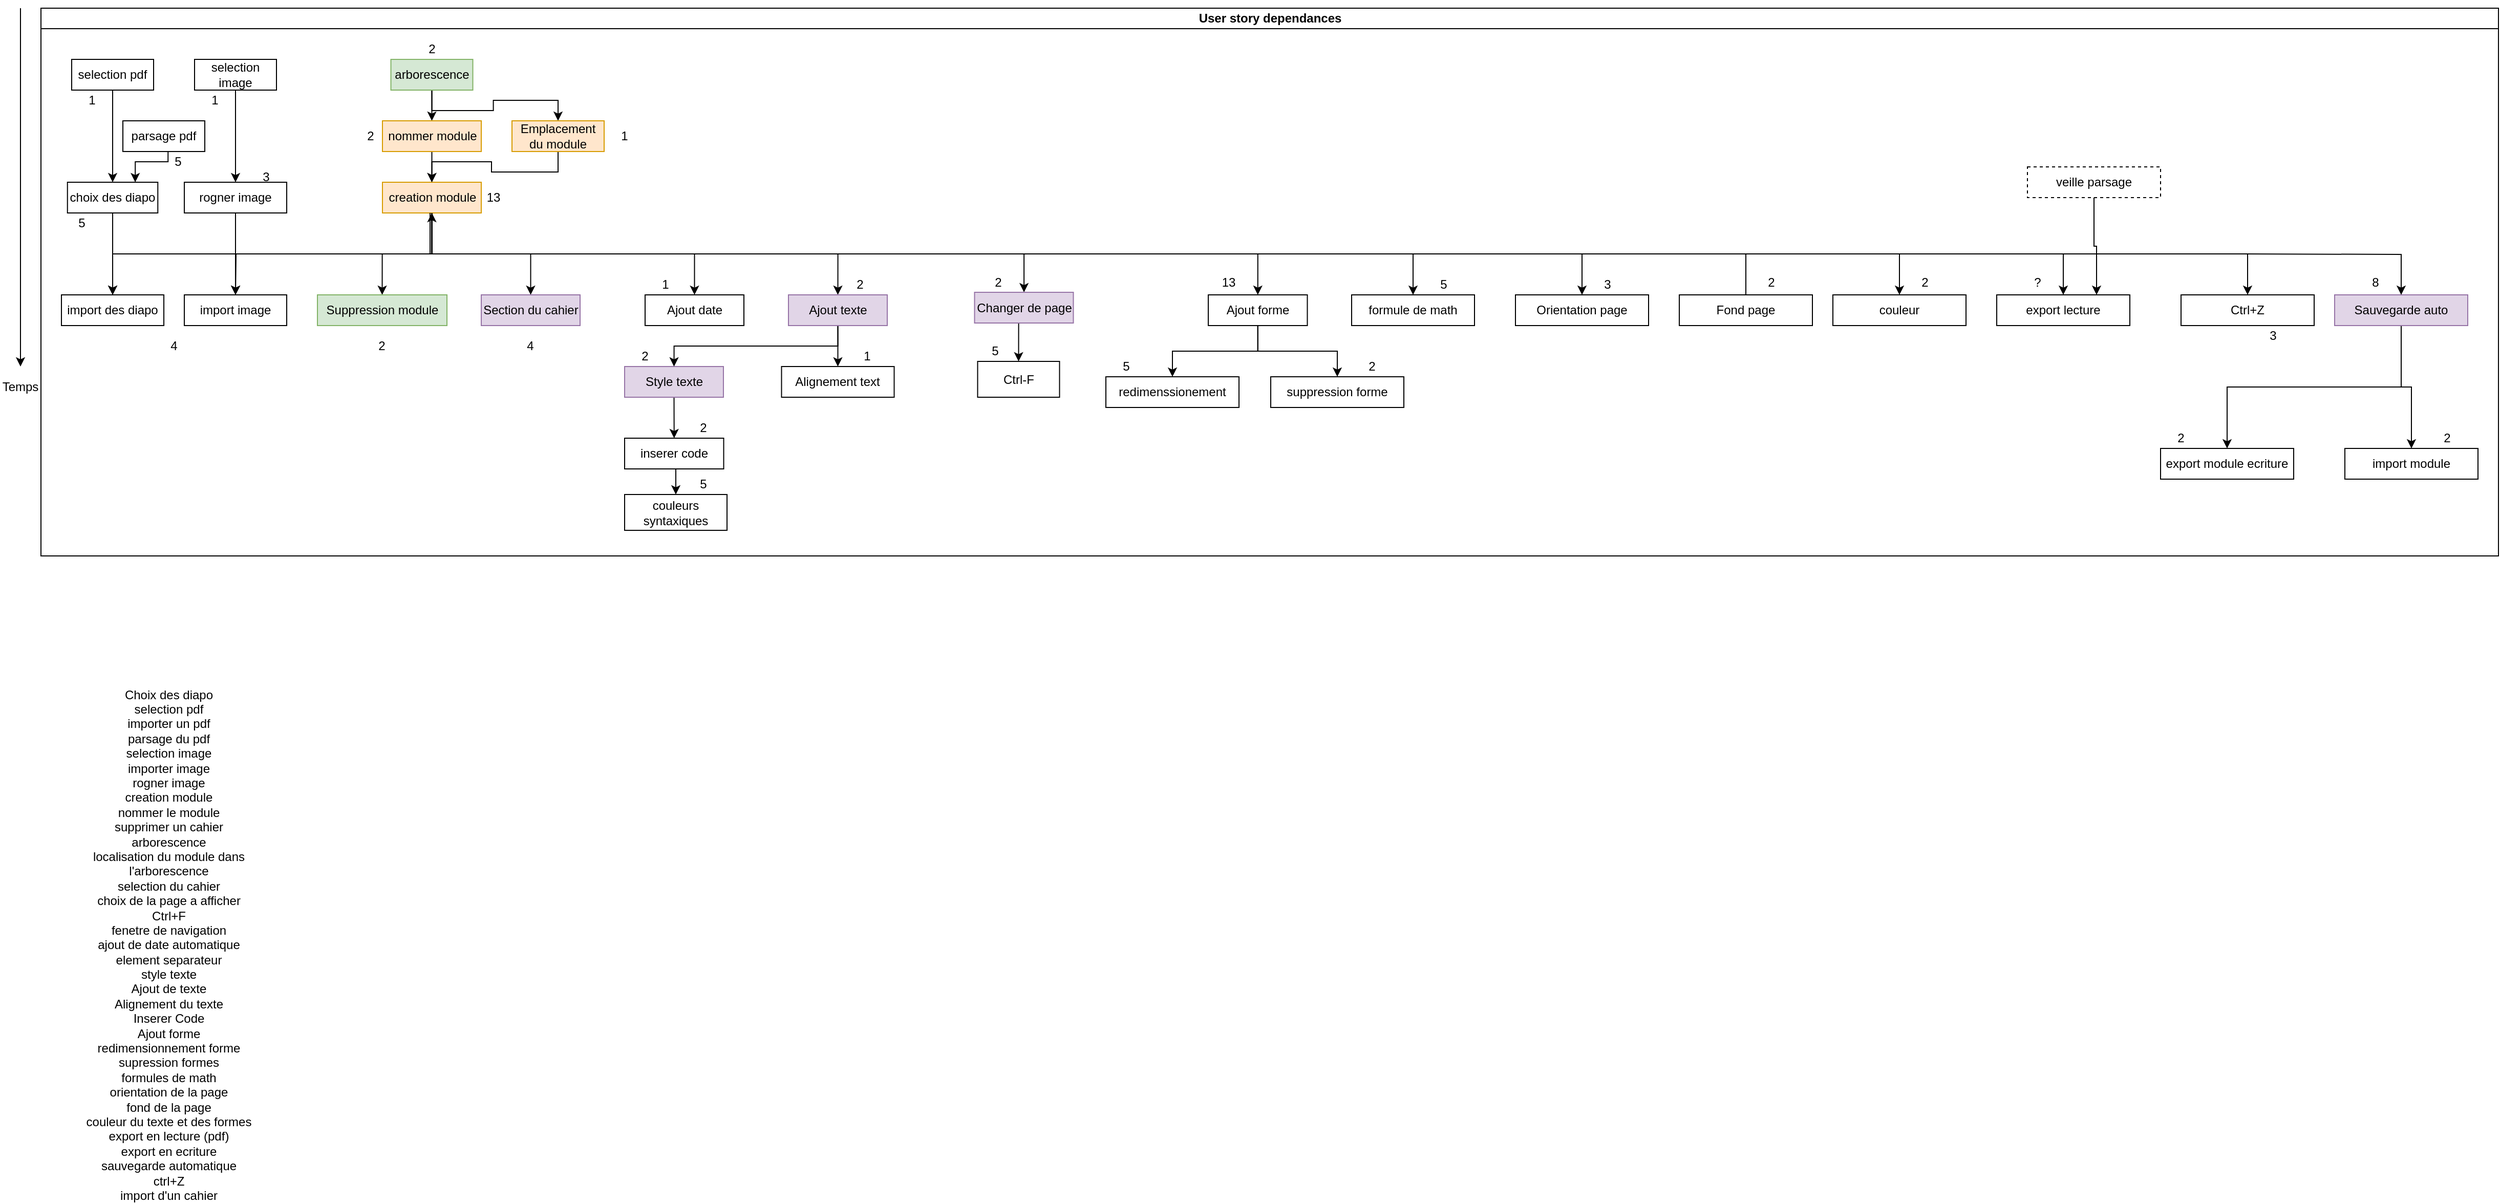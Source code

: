 <mxfile version="14.7.2" type="device"><diagram id="prtHgNgQTEPvFCAcTncT" name="Page-1"><mxGraphModel dx="868" dy="434" grid="1" gridSize="10" guides="1" tooltips="1" connect="1" arrows="1" fold="1" page="1" pageScale="1" pageWidth="827" pageHeight="1169" math="0" shadow="0"><root><mxCell id="0"/><mxCell id="1" parent="0"/><mxCell id="dNxyNK7c78bLwvsdeMH5-11" value="User story dependances" style="swimlane;html=1;startSize=20;horizontal=1;containerType=tree;glass=0;" parent="1" vertex="1"><mxGeometry x="40" y="80" width="2400" height="535" as="geometry"/></mxCell><mxCell id="ShDed_5UVPIOet6PuWnU-18" style="edgeStyle=orthogonalEdgeStyle;rounded=0;orthogonalLoop=1;jettySize=auto;html=1;exitX=0.5;exitY=1;exitDx=0;exitDy=0;entryX=0.5;entryY=0;entryDx=0;entryDy=0;" parent="dNxyNK7c78bLwvsdeMH5-11" source="ShDed_5UVPIOet6PuWnU-6" target="ShDed_5UVPIOet6PuWnU-17" edge="1"><mxGeometry relative="1" as="geometry"/></mxCell><mxCell id="ShDed_5UVPIOet6PuWnU-6" value="selection pdf" style="rounded=0;whiteSpace=wrap;html=1;" parent="dNxyNK7c78bLwvsdeMH5-11" vertex="1"><mxGeometry x="30" y="50" width="80" height="30" as="geometry"/></mxCell><mxCell id="ShDed_5UVPIOet6PuWnU-23" style="edgeStyle=orthogonalEdgeStyle;rounded=0;orthogonalLoop=1;jettySize=auto;html=1;exitX=0.5;exitY=1;exitDx=0;exitDy=0;" parent="dNxyNK7c78bLwvsdeMH5-11" source="ShDed_5UVPIOet6PuWnU-7" target="ShDed_5UVPIOet6PuWnU-22" edge="1"><mxGeometry relative="1" as="geometry"/></mxCell><mxCell id="ShDed_5UVPIOet6PuWnU-7" value="selection image" style="rounded=0;whiteSpace=wrap;html=1;" parent="dNxyNK7c78bLwvsdeMH5-11" vertex="1"><mxGeometry x="150" y="50" width="80" height="30" as="geometry"/></mxCell><mxCell id="ShDed_5UVPIOet6PuWnU-8" value="parsage pdf" style="rounded=0;whiteSpace=wrap;html=1;" parent="dNxyNK7c78bLwvsdeMH5-11" vertex="1"><mxGeometry x="80" y="110" width="80" height="30" as="geometry"/></mxCell><mxCell id="ShDed_5UVPIOet6PuWnU-11" style="edgeStyle=orthogonalEdgeStyle;rounded=0;orthogonalLoop=1;jettySize=auto;html=1;exitX=0.5;exitY=1;exitDx=0;exitDy=0;entryX=0.5;entryY=0;entryDx=0;entryDy=0;" parent="dNxyNK7c78bLwvsdeMH5-11" source="ShDed_5UVPIOet6PuWnU-12" target="ShDed_5UVPIOet6PuWnU-10" edge="1"><mxGeometry relative="1" as="geometry"><mxPoint x="498.25" y="60" as="sourcePoint"/></mxGeometry></mxCell><mxCell id="ShDed_5UVPIOet6PuWnU-21" style="edgeStyle=orthogonalEdgeStyle;rounded=0;orthogonalLoop=1;jettySize=auto;html=1;exitX=0.5;exitY=1;exitDx=0;exitDy=0;entryX=0.5;entryY=0;entryDx=0;entryDy=0;" parent="dNxyNK7c78bLwvsdeMH5-11" source="ShDed_5UVPIOet6PuWnU-9" target="ShDed_5UVPIOet6PuWnU-19" edge="1"><mxGeometry relative="1" as="geometry"/></mxCell><mxCell id="ShDed_5UVPIOet6PuWnU-30" style="edgeStyle=orthogonalEdgeStyle;rounded=0;orthogonalLoop=1;jettySize=auto;html=1;exitX=0.5;exitY=1;exitDx=0;exitDy=0;entryX=0.5;entryY=0;entryDx=0;entryDy=0;" parent="dNxyNK7c78bLwvsdeMH5-11" source="ShDed_5UVPIOet6PuWnU-9" target="ShDed_5UVPIOet6PuWnU-15" edge="1"><mxGeometry relative="1" as="geometry"/></mxCell><mxCell id="ShDed_5UVPIOet6PuWnU-33" style="edgeStyle=orthogonalEdgeStyle;rounded=0;orthogonalLoop=1;jettySize=auto;html=1;exitX=0.5;exitY=1;exitDx=0;exitDy=0;" parent="dNxyNK7c78bLwvsdeMH5-11" source="ShDed_5UVPIOet6PuWnU-9" target="ShDed_5UVPIOet6PuWnU-16" edge="1"><mxGeometry relative="1" as="geometry"/></mxCell><mxCell id="kZCnrTRmiR8spez9Jaza-31" style="edgeStyle=orthogonalEdgeStyle;rounded=0;orthogonalLoop=1;jettySize=auto;html=1;exitX=0.5;exitY=1;exitDx=0;exitDy=0;" parent="dNxyNK7c78bLwvsdeMH5-11" source="ShDed_5UVPIOet6PuWnU-9" target="kZCnrTRmiR8spez9Jaza-30" edge="1"><mxGeometry relative="1" as="geometry"/></mxCell><mxCell id="kZCnrTRmiR8spez9Jaza-66" style="edgeStyle=orthogonalEdgeStyle;rounded=0;orthogonalLoop=1;jettySize=auto;html=1;exitX=0.5;exitY=1;exitDx=0;exitDy=0;entryX=0.5;entryY=0;entryDx=0;entryDy=0;" parent="dNxyNK7c78bLwvsdeMH5-11" source="ShDed_5UVPIOet6PuWnU-9" target="kZCnrTRmiR8spez9Jaza-65" edge="1"><mxGeometry relative="1" as="geometry"/></mxCell><mxCell id="kZCnrTRmiR8spez9Jaza-73" style="edgeStyle=orthogonalEdgeStyle;rounded=0;orthogonalLoop=1;jettySize=auto;html=1;exitX=0.5;exitY=1;exitDx=0;exitDy=0;entryX=0.5;entryY=0;entryDx=0;entryDy=0;" parent="dNxyNK7c78bLwvsdeMH5-11" source="ShDed_5UVPIOet6PuWnU-9" target="kZCnrTRmiR8spez9Jaza-72" edge="1"><mxGeometry relative="1" as="geometry"/></mxCell><mxCell id="kZCnrTRmiR8spez9Jaza-122" style="edgeStyle=orthogonalEdgeStyle;rounded=0;orthogonalLoop=1;jettySize=auto;html=1;exitX=0.5;exitY=1;exitDx=0;exitDy=0;entryX=0.5;entryY=0;entryDx=0;entryDy=0;" parent="dNxyNK7c78bLwvsdeMH5-11" source="ShDed_5UVPIOet6PuWnU-9" target="kZCnrTRmiR8spez9Jaza-120" edge="1"><mxGeometry relative="1" as="geometry"/></mxCell><mxCell id="kZCnrTRmiR8spez9Jaza-124" style="edgeStyle=orthogonalEdgeStyle;rounded=0;orthogonalLoop=1;jettySize=auto;html=1;exitX=0.5;exitY=1;exitDx=0;exitDy=0;entryX=0.5;entryY=0;entryDx=0;entryDy=0;" parent="dNxyNK7c78bLwvsdeMH5-11" source="ShDed_5UVPIOet6PuWnU-9" target="kZCnrTRmiR8spez9Jaza-123" edge="1"><mxGeometry relative="1" as="geometry"/></mxCell><mxCell id="kZCnrTRmiR8spez9Jaza-128" style="edgeStyle=orthogonalEdgeStyle;rounded=0;orthogonalLoop=1;jettySize=auto;html=1;exitX=0.5;exitY=1;exitDx=0;exitDy=0;entryX=0.5;entryY=0;entryDx=0;entryDy=0;" parent="dNxyNK7c78bLwvsdeMH5-11" source="ShDed_5UVPIOet6PuWnU-9" target="kZCnrTRmiR8spez9Jaza-127" edge="1"><mxGeometry relative="1" as="geometry"/></mxCell><mxCell id="kZCnrTRmiR8spez9Jaza-132" style="edgeStyle=orthogonalEdgeStyle;rounded=0;orthogonalLoop=1;jettySize=auto;html=1;exitX=0.5;exitY=1;exitDx=0;exitDy=0;entryX=0.5;entryY=0;entryDx=0;entryDy=0;" parent="dNxyNK7c78bLwvsdeMH5-11" source="ShDed_5UVPIOet6PuWnU-9" target="kZCnrTRmiR8spez9Jaza-129" edge="1"><mxGeometry relative="1" as="geometry"/></mxCell><mxCell id="kZCnrTRmiR8spez9Jaza-133" style="edgeStyle=orthogonalEdgeStyle;rounded=0;orthogonalLoop=1;jettySize=auto;html=1;exitX=0.5;exitY=1;exitDx=0;exitDy=0;entryX=0.5;entryY=0;entryDx=0;entryDy=0;" parent="dNxyNK7c78bLwvsdeMH5-11" source="ShDed_5UVPIOet6PuWnU-9" target="kZCnrTRmiR8spez9Jaza-131" edge="1"><mxGeometry relative="1" as="geometry"/></mxCell><mxCell id="ShDed_5UVPIOet6PuWnU-9" value="creation module" style="rounded=0;whiteSpace=wrap;html=1;fillColor=#ffe6cc;strokeColor=#d79b00;" parent="dNxyNK7c78bLwvsdeMH5-11" vertex="1"><mxGeometry x="333.5" y="170" width="96.5" height="30" as="geometry"/></mxCell><mxCell id="ShDed_5UVPIOet6PuWnU-13" style="edgeStyle=orthogonalEdgeStyle;rounded=0;orthogonalLoop=1;jettySize=auto;html=1;exitX=0.5;exitY=1;exitDx=0;exitDy=0;entryX=0.5;entryY=0;entryDx=0;entryDy=0;" parent="dNxyNK7c78bLwvsdeMH5-11" source="ShDed_5UVPIOet6PuWnU-10" target="ShDed_5UVPIOet6PuWnU-9" edge="1"><mxGeometry relative="1" as="geometry"/></mxCell><mxCell id="ShDed_5UVPIOet6PuWnU-10" value="nommer module" style="rounded=0;whiteSpace=wrap;html=1;fillColor=#ffe6cc;strokeColor=#d79b00;" parent="dNxyNK7c78bLwvsdeMH5-11" vertex="1"><mxGeometry x="333.5" y="110" width="96.5" height="30" as="geometry"/></mxCell><mxCell id="ShDed_5UVPIOet6PuWnU-32" style="edgeStyle=orthogonalEdgeStyle;rounded=0;orthogonalLoop=1;jettySize=auto;html=1;exitX=0.5;exitY=1;exitDx=0;exitDy=0;" parent="dNxyNK7c78bLwvsdeMH5-11" source="ShDed_5UVPIOet6PuWnU-12" target="ShDed_5UVPIOet6PuWnU-14" edge="1"><mxGeometry relative="1" as="geometry"/></mxCell><mxCell id="ShDed_5UVPIOet6PuWnU-12" value="arborescence" style="rounded=0;whiteSpace=wrap;html=1;fillColor=#d5e8d4;strokeColor=#82b366;" parent="dNxyNK7c78bLwvsdeMH5-11" vertex="1"><mxGeometry x="341.75" y="50" width="80" height="30" as="geometry"/></mxCell><mxCell id="ShDed_5UVPIOet6PuWnU-31" style="edgeStyle=orthogonalEdgeStyle;rounded=0;orthogonalLoop=1;jettySize=auto;html=1;exitX=0.5;exitY=1;exitDx=0;exitDy=0;entryX=0.5;entryY=0;entryDx=0;entryDy=0;" parent="dNxyNK7c78bLwvsdeMH5-11" source="ShDed_5UVPIOet6PuWnU-14" target="ShDed_5UVPIOet6PuWnU-9" edge="1"><mxGeometry relative="1" as="geometry"/></mxCell><mxCell id="ShDed_5UVPIOet6PuWnU-14" value="Emplacement du module" style="rounded=0;whiteSpace=wrap;html=1;fillColor=#ffe6cc;strokeColor=#d79b00;" parent="dNxyNK7c78bLwvsdeMH5-11" vertex="1"><mxGeometry x="460" y="110" width="90" height="30" as="geometry"/></mxCell><mxCell id="ShDed_5UVPIOet6PuWnU-15" value="Suppression module" style="rounded=0;whiteSpace=wrap;html=1;fillColor=#d5e8d4;strokeColor=#82b366;" parent="dNxyNK7c78bLwvsdeMH5-11" vertex="1"><mxGeometry x="270" y="280" width="126.5" height="30" as="geometry"/></mxCell><mxCell id="ShDed_5UVPIOet6PuWnU-60" style="edgeStyle=orthogonalEdgeStyle;rounded=0;orthogonalLoop=1;jettySize=auto;html=1;" parent="dNxyNK7c78bLwvsdeMH5-11" target="ShDed_5UVPIOet6PuWnU-59" edge="1"><mxGeometry relative="1" as="geometry"><mxPoint x="380" y="200" as="sourcePoint"/><Array as="points"><mxPoint x="380" y="240"/></Array></mxGeometry></mxCell><mxCell id="ShDed_5UVPIOet6PuWnU-16" value="Section du cahier" style="rounded=0;whiteSpace=wrap;html=1;fillColor=#e1d5e7;strokeColor=#9673a6;" parent="dNxyNK7c78bLwvsdeMH5-11" vertex="1"><mxGeometry x="430" y="280" width="96.5" height="30" as="geometry"/></mxCell><mxCell id="ShDed_5UVPIOet6PuWnU-20" style="edgeStyle=orthogonalEdgeStyle;rounded=0;orthogonalLoop=1;jettySize=auto;html=1;exitX=0.5;exitY=1;exitDx=0;exitDy=0;entryX=0.5;entryY=0;entryDx=0;entryDy=0;" parent="dNxyNK7c78bLwvsdeMH5-11" source="ShDed_5UVPIOet6PuWnU-17" target="ShDed_5UVPIOet6PuWnU-19" edge="1"><mxGeometry relative="1" as="geometry"/></mxCell><mxCell id="ShDed_5UVPIOet6PuWnU-17" value="choix des diapo" style="rounded=0;whiteSpace=wrap;html=1;" parent="dNxyNK7c78bLwvsdeMH5-11" vertex="1"><mxGeometry x="25.88" y="170" width="88.25" height="30" as="geometry"/></mxCell><mxCell id="ShDed_5UVPIOet6PuWnU-19" value="import des diapo" style="rounded=0;whiteSpace=wrap;html=1;" parent="dNxyNK7c78bLwvsdeMH5-11" vertex="1"><mxGeometry x="20.01" y="280" width="100" height="30" as="geometry"/></mxCell><mxCell id="ShDed_5UVPIOet6PuWnU-28" style="edgeStyle=orthogonalEdgeStyle;rounded=0;orthogonalLoop=1;jettySize=auto;html=1;exitX=0.5;exitY=1;exitDx=0;exitDy=0;entryX=0.5;entryY=0;entryDx=0;entryDy=0;" parent="dNxyNK7c78bLwvsdeMH5-11" source="ShDed_5UVPIOet6PuWnU-22" target="ShDed_5UVPIOet6PuWnU-27" edge="1"><mxGeometry relative="1" as="geometry"/></mxCell><mxCell id="ShDed_5UVPIOet6PuWnU-22" value="rogner image" style="rounded=0;whiteSpace=wrap;html=1;" parent="dNxyNK7c78bLwvsdeMH5-11" vertex="1"><mxGeometry x="140" y="170" width="100" height="30" as="geometry"/></mxCell><mxCell id="ShDed_5UVPIOet6PuWnU-27" value="import image" style="rounded=0;whiteSpace=wrap;html=1;" parent="dNxyNK7c78bLwvsdeMH5-11" vertex="1"><mxGeometry x="140" y="280" width="100" height="30" as="geometry"/></mxCell><mxCell id="n4QVFUUWnPMenB9ojXWF-25" style="edgeStyle=orthogonalEdgeStyle;rounded=0;orthogonalLoop=1;jettySize=auto;html=1;exitX=0.5;exitY=1;exitDx=0;exitDy=0;entryX=0.5;entryY=0;entryDx=0;entryDy=0;" parent="dNxyNK7c78bLwvsdeMH5-11" source="ShDed_5UVPIOet6PuWnU-59" target="n4QVFUUWnPMenB9ojXWF-24" edge="1"><mxGeometry relative="1" as="geometry"/></mxCell><mxCell id="ShDed_5UVPIOet6PuWnU-59" value="Changer de page" style="rounded=0;whiteSpace=wrap;html=1;fillColor=#e1d5e7;strokeColor=#9673a6;" parent="dNxyNK7c78bLwvsdeMH5-11" vertex="1"><mxGeometry x="911.75" y="277.5" width="96.5" height="30" as="geometry"/></mxCell><mxCell id="kZCnrTRmiR8spez9Jaza-30" value="Ajout date" style="rounded=0;whiteSpace=wrap;html=1;" parent="dNxyNK7c78bLwvsdeMH5-11" vertex="1"><mxGeometry x="590" y="280" width="96.5" height="30" as="geometry"/></mxCell><mxCell id="kZCnrTRmiR8spez9Jaza-71" style="edgeStyle=orthogonalEdgeStyle;rounded=0;orthogonalLoop=1;jettySize=auto;html=1;exitX=0.5;exitY=1;exitDx=0;exitDy=0;entryX=0.5;entryY=0;entryDx=0;entryDy=0;" parent="dNxyNK7c78bLwvsdeMH5-11" source="kZCnrTRmiR8spez9Jaza-32" target="kZCnrTRmiR8spez9Jaza-70" edge="1"><mxGeometry relative="1" as="geometry"/></mxCell><mxCell id="kZCnrTRmiR8spez9Jaza-32" value="Style texte" style="rounded=0;whiteSpace=wrap;html=1;fillColor=#e1d5e7;strokeColor=#9673a6;" parent="dNxyNK7c78bLwvsdeMH5-11" vertex="1"><mxGeometry x="570" y="350" width="96.5" height="30" as="geometry"/></mxCell><mxCell id="kZCnrTRmiR8spez9Jaza-67" style="edgeStyle=orthogonalEdgeStyle;rounded=0;orthogonalLoop=1;jettySize=auto;html=1;exitX=0.5;exitY=1;exitDx=0;exitDy=0;entryX=0.5;entryY=0;entryDx=0;entryDy=0;" parent="dNxyNK7c78bLwvsdeMH5-11" source="kZCnrTRmiR8spez9Jaza-65" target="kZCnrTRmiR8spez9Jaza-32" edge="1"><mxGeometry relative="1" as="geometry"/></mxCell><mxCell id="kZCnrTRmiR8spez9Jaza-69" style="edgeStyle=orthogonalEdgeStyle;rounded=0;orthogonalLoop=1;jettySize=auto;html=1;exitX=0.5;exitY=1;exitDx=0;exitDy=0;" parent="dNxyNK7c78bLwvsdeMH5-11" source="kZCnrTRmiR8spez9Jaza-65" target="kZCnrTRmiR8spez9Jaza-68" edge="1"><mxGeometry relative="1" as="geometry"/></mxCell><mxCell id="kZCnrTRmiR8spez9Jaza-65" value="Ajout texte" style="rounded=0;whiteSpace=wrap;html=1;fillColor=#e1d5e7;strokeColor=#9673a6;" parent="dNxyNK7c78bLwvsdeMH5-11" vertex="1"><mxGeometry x="730" y="280" width="96.5" height="30" as="geometry"/></mxCell><mxCell id="kZCnrTRmiR8spez9Jaza-68" value="Alignement text" style="rounded=0;whiteSpace=wrap;html=1;" parent="dNxyNK7c78bLwvsdeMH5-11" vertex="1"><mxGeometry x="723.25" y="350" width="110" height="30" as="geometry"/></mxCell><mxCell id="n4QVFUUWnPMenB9ojXWF-21" style="edgeStyle=orthogonalEdgeStyle;rounded=0;orthogonalLoop=1;jettySize=auto;html=1;exitX=0.5;exitY=1;exitDx=0;exitDy=0;entryX=0.5;entryY=0;entryDx=0;entryDy=0;" parent="dNxyNK7c78bLwvsdeMH5-11" source="kZCnrTRmiR8spez9Jaza-70" target="n4QVFUUWnPMenB9ojXWF-20" edge="1"><mxGeometry relative="1" as="geometry"/></mxCell><mxCell id="kZCnrTRmiR8spez9Jaza-70" value="inserer code" style="rounded=0;whiteSpace=wrap;html=1;" parent="dNxyNK7c78bLwvsdeMH5-11" vertex="1"><mxGeometry x="570" y="420" width="96.75" height="30" as="geometry"/></mxCell><mxCell id="kZCnrTRmiR8spez9Jaza-118" style="edgeStyle=orthogonalEdgeStyle;rounded=0;orthogonalLoop=1;jettySize=auto;html=1;exitX=0.5;exitY=1;exitDx=0;exitDy=0;entryX=0.5;entryY=0;entryDx=0;entryDy=0;" parent="dNxyNK7c78bLwvsdeMH5-11" source="kZCnrTRmiR8spez9Jaza-72" target="kZCnrTRmiR8spez9Jaza-74" edge="1"><mxGeometry relative="1" as="geometry"/></mxCell><mxCell id="kZCnrTRmiR8spez9Jaza-119" style="edgeStyle=orthogonalEdgeStyle;rounded=0;orthogonalLoop=1;jettySize=auto;html=1;exitX=0.5;exitY=1;exitDx=0;exitDy=0;" parent="dNxyNK7c78bLwvsdeMH5-11" source="kZCnrTRmiR8spez9Jaza-72" target="kZCnrTRmiR8spez9Jaza-117" edge="1"><mxGeometry relative="1" as="geometry"/></mxCell><mxCell id="kZCnrTRmiR8spez9Jaza-72" value="Ajout forme" style="rounded=0;whiteSpace=wrap;html=1;" parent="dNxyNK7c78bLwvsdeMH5-11" vertex="1"><mxGeometry x="1140" y="280" width="96.75" height="30" as="geometry"/></mxCell><mxCell id="kZCnrTRmiR8spez9Jaza-74" value="redimenssionement" style="rounded=0;whiteSpace=wrap;html=1;" parent="dNxyNK7c78bLwvsdeMH5-11" vertex="1"><mxGeometry x="1040" y="360" width="130" height="30" as="geometry"/></mxCell><mxCell id="kZCnrTRmiR8spez9Jaza-117" value="suppression forme" style="rounded=0;whiteSpace=wrap;html=1;" parent="dNxyNK7c78bLwvsdeMH5-11" vertex="1"><mxGeometry x="1201" y="360" width="130" height="30" as="geometry"/></mxCell><mxCell id="kZCnrTRmiR8spez9Jaza-120" value="formule de math" style="rounded=0;whiteSpace=wrap;html=1;" parent="dNxyNK7c78bLwvsdeMH5-11" vertex="1"><mxGeometry x="1280" y="280" width="120" height="30" as="geometry"/></mxCell><mxCell id="kZCnrTRmiR8spez9Jaza-123" value="Orientation page" style="rounded=0;whiteSpace=wrap;html=1;" parent="dNxyNK7c78bLwvsdeMH5-11" vertex="1"><mxGeometry x="1440" y="280" width="130" height="30" as="geometry"/></mxCell><mxCell id="kZCnrTRmiR8spez9Jaza-126" style="edgeStyle=orthogonalEdgeStyle;rounded=0;orthogonalLoop=1;jettySize=auto;html=1;exitX=0.5;exitY=0;exitDx=0;exitDy=0;entryX=0.5;entryY=1;entryDx=0;entryDy=0;" parent="dNxyNK7c78bLwvsdeMH5-11" source="kZCnrTRmiR8spez9Jaza-125" target="ShDed_5UVPIOet6PuWnU-9" edge="1"><mxGeometry relative="1" as="geometry"/></mxCell><mxCell id="kZCnrTRmiR8spez9Jaza-125" value="Fond page" style="rounded=0;whiteSpace=wrap;html=1;" parent="dNxyNK7c78bLwvsdeMH5-11" vertex="1"><mxGeometry x="1600" y="280" width="130" height="30" as="geometry"/></mxCell><mxCell id="kZCnrTRmiR8spez9Jaza-127" value="couleur" style="rounded=0;whiteSpace=wrap;html=1;" parent="dNxyNK7c78bLwvsdeMH5-11" vertex="1"><mxGeometry x="1750" y="280" width="130" height="30" as="geometry"/></mxCell><mxCell id="kZCnrTRmiR8spez9Jaza-129" value="export lecture" style="rounded=0;whiteSpace=wrap;html=1;" parent="dNxyNK7c78bLwvsdeMH5-11" vertex="1"><mxGeometry x="1910" y="280" width="130" height="30" as="geometry"/></mxCell><mxCell id="kZCnrTRmiR8spez9Jaza-140" style="edgeStyle=orthogonalEdgeStyle;rounded=0;orthogonalLoop=1;jettySize=auto;html=1;exitX=0.5;exitY=1;exitDx=0;exitDy=0;" parent="dNxyNK7c78bLwvsdeMH5-11" source="kZCnrTRmiR8spez9Jaza-130" target="kZCnrTRmiR8spez9Jaza-138" edge="1"><mxGeometry relative="1" as="geometry"/></mxCell><mxCell id="kZCnrTRmiR8spez9Jaza-141" style="edgeStyle=orthogonalEdgeStyle;rounded=0;orthogonalLoop=1;jettySize=auto;html=1;exitX=0.5;exitY=1;exitDx=0;exitDy=0;entryX=0.5;entryY=0;entryDx=0;entryDy=0;" parent="dNxyNK7c78bLwvsdeMH5-11" source="kZCnrTRmiR8spez9Jaza-130" target="kZCnrTRmiR8spez9Jaza-139" edge="1"><mxGeometry relative="1" as="geometry"/></mxCell><mxCell id="kZCnrTRmiR8spez9Jaza-130" value="Sauvegarde auto" style="rounded=0;whiteSpace=wrap;html=1;fillColor=#e1d5e7;strokeColor=#9673a6;" parent="dNxyNK7c78bLwvsdeMH5-11" vertex="1"><mxGeometry x="2240" y="280" width="130" height="30" as="geometry"/></mxCell><mxCell id="kZCnrTRmiR8spez9Jaza-134" style="edgeStyle=orthogonalEdgeStyle;rounded=0;orthogonalLoop=1;jettySize=auto;html=1;entryX=0.5;entryY=0;entryDx=0;entryDy=0;" parent="dNxyNK7c78bLwvsdeMH5-11" target="kZCnrTRmiR8spez9Jaza-130" edge="1"><mxGeometry relative="1" as="geometry"><mxPoint x="2149.006" y="240" as="sourcePoint"/></mxGeometry></mxCell><mxCell id="kZCnrTRmiR8spez9Jaza-131" value="Ctrl+Z" style="rounded=0;whiteSpace=wrap;html=1;" parent="dNxyNK7c78bLwvsdeMH5-11" vertex="1"><mxGeometry x="2090" y="280" width="130" height="30" as="geometry"/></mxCell><mxCell id="kZCnrTRmiR8spez9Jaza-138" value="export module ecriture" style="rounded=0;whiteSpace=wrap;html=1;" parent="dNxyNK7c78bLwvsdeMH5-11" vertex="1"><mxGeometry x="2070" y="430" width="130" height="30" as="geometry"/></mxCell><mxCell id="kZCnrTRmiR8spez9Jaza-139" value="import module" style="rounded=0;whiteSpace=wrap;html=1;" parent="dNxyNK7c78bLwvsdeMH5-11" vertex="1"><mxGeometry x="2250" y="430" width="130" height="30" as="geometry"/></mxCell><mxCell id="n4QVFUUWnPMenB9ojXWF-1" value="1" style="text;html=1;strokeColor=none;fillColor=none;align=center;verticalAlign=middle;whiteSpace=wrap;rounded=0;" parent="dNxyNK7c78bLwvsdeMH5-11" vertex="1"><mxGeometry x="30" y="80" width="40" height="20" as="geometry"/></mxCell><mxCell id="n4QVFUUWnPMenB9ojXWF-2" value="1" style="text;html=1;strokeColor=none;fillColor=none;align=center;verticalAlign=middle;whiteSpace=wrap;rounded=0;" parent="dNxyNK7c78bLwvsdeMH5-11" vertex="1"><mxGeometry x="150" y="80" width="40" height="20" as="geometry"/></mxCell><mxCell id="n4QVFUUWnPMenB9ojXWF-8" style="edgeStyle=orthogonalEdgeStyle;rounded=0;orthogonalLoop=1;jettySize=auto;html=1;exitX=0.25;exitY=0;exitDx=0;exitDy=0;entryX=0.75;entryY=0;entryDx=0;entryDy=0;" parent="dNxyNK7c78bLwvsdeMH5-11" source="n4QVFUUWnPMenB9ojXWF-3" target="ShDed_5UVPIOet6PuWnU-17" edge="1"><mxGeometry relative="1" as="geometry"><Array as="points"><mxPoint x="124" y="150"/><mxPoint x="92" y="150"/></Array></mxGeometry></mxCell><mxCell id="n4QVFUUWnPMenB9ojXWF-3" value="5" style="text;html=1;strokeColor=none;fillColor=none;align=center;verticalAlign=middle;whiteSpace=wrap;rounded=0;" parent="dNxyNK7c78bLwvsdeMH5-11" vertex="1"><mxGeometry x="114.13" y="140" width="40" height="20" as="geometry"/></mxCell><mxCell id="n4QVFUUWnPMenB9ojXWF-4" value="2" style="text;html=1;strokeColor=none;fillColor=none;align=center;verticalAlign=middle;whiteSpace=wrap;rounded=0;" parent="dNxyNK7c78bLwvsdeMH5-11" vertex="1"><mxGeometry x="361.75" y="30" width="40" height="20" as="geometry"/></mxCell><mxCell id="n4QVFUUWnPMenB9ojXWF-5" value="2" style="text;html=1;strokeColor=none;fillColor=none;align=center;verticalAlign=middle;whiteSpace=wrap;rounded=0;" parent="dNxyNK7c78bLwvsdeMH5-11" vertex="1"><mxGeometry x="301.75" y="115" width="40" height="20" as="geometry"/></mxCell><mxCell id="n4QVFUUWnPMenB9ojXWF-6" value="1" style="text;html=1;strokeColor=none;fillColor=none;align=center;verticalAlign=middle;whiteSpace=wrap;rounded=0;" parent="dNxyNK7c78bLwvsdeMH5-11" vertex="1"><mxGeometry x="550" y="115" width="40" height="20" as="geometry"/></mxCell><mxCell id="n4QVFUUWnPMenB9ojXWF-7" value="13" style="text;html=1;strokeColor=none;fillColor=none;align=center;verticalAlign=middle;whiteSpace=wrap;rounded=0;" parent="dNxyNK7c78bLwvsdeMH5-11" vertex="1"><mxGeometry x="421.75" y="175" width="40" height="20" as="geometry"/></mxCell><mxCell id="n4QVFUUWnPMenB9ojXWF-9" value="5" style="text;html=1;strokeColor=none;fillColor=none;align=center;verticalAlign=middle;whiteSpace=wrap;rounded=0;" parent="dNxyNK7c78bLwvsdeMH5-11" vertex="1"><mxGeometry x="20.01" y="200" width="40" height="20" as="geometry"/></mxCell><mxCell id="n4QVFUUWnPMenB9ojXWF-10" value="4" style="text;html=1;strokeColor=none;fillColor=none;align=center;verticalAlign=middle;whiteSpace=wrap;rounded=0;" parent="dNxyNK7c78bLwvsdeMH5-11" vertex="1"><mxGeometry x="110" y="320" width="40" height="20" as="geometry"/></mxCell><mxCell id="n4QVFUUWnPMenB9ojXWF-11" value="3" style="text;html=1;strokeColor=none;fillColor=none;align=center;verticalAlign=middle;whiteSpace=wrap;rounded=0;" parent="dNxyNK7c78bLwvsdeMH5-11" vertex="1"><mxGeometry x="200" y="155" width="40" height="20" as="geometry"/></mxCell><mxCell id="n4QVFUUWnPMenB9ojXWF-13" value="2" style="text;html=1;strokeColor=none;fillColor=none;align=center;verticalAlign=middle;whiteSpace=wrap;rounded=0;" parent="dNxyNK7c78bLwvsdeMH5-11" vertex="1"><mxGeometry x="313.25" y="320" width="40" height="20" as="geometry"/></mxCell><mxCell id="n4QVFUUWnPMenB9ojXWF-14" value="4" style="text;html=1;strokeColor=none;fillColor=none;align=center;verticalAlign=middle;whiteSpace=wrap;rounded=0;" parent="dNxyNK7c78bLwvsdeMH5-11" vertex="1"><mxGeometry x="458.25" y="320" width="40" height="20" as="geometry"/></mxCell><mxCell id="n4QVFUUWnPMenB9ojXWF-15" value="1" style="text;html=1;strokeColor=none;fillColor=none;align=center;verticalAlign=middle;whiteSpace=wrap;rounded=0;" parent="dNxyNK7c78bLwvsdeMH5-11" vertex="1"><mxGeometry x="590" y="260" width="40" height="20" as="geometry"/></mxCell><mxCell id="n4QVFUUWnPMenB9ojXWF-16" value="2" style="text;html=1;strokeColor=none;fillColor=none;align=center;verticalAlign=middle;whiteSpace=wrap;rounded=0;" parent="dNxyNK7c78bLwvsdeMH5-11" vertex="1"><mxGeometry x="780" y="260" width="40" height="20" as="geometry"/></mxCell><mxCell id="n4QVFUUWnPMenB9ojXWF-17" value="2" style="text;html=1;strokeColor=none;fillColor=none;align=center;verticalAlign=middle;whiteSpace=wrap;rounded=0;" parent="dNxyNK7c78bLwvsdeMH5-11" vertex="1"><mxGeometry x="570" y="330" width="40" height="20" as="geometry"/></mxCell><mxCell id="n4QVFUUWnPMenB9ojXWF-18" value="1" style="text;html=1;strokeColor=none;fillColor=none;align=center;verticalAlign=middle;whiteSpace=wrap;rounded=0;" parent="dNxyNK7c78bLwvsdeMH5-11" vertex="1"><mxGeometry x="786.5" y="330" width="40" height="20" as="geometry"/></mxCell><mxCell id="n4QVFUUWnPMenB9ojXWF-19" value="2" style="text;html=1;strokeColor=none;fillColor=none;align=center;verticalAlign=middle;whiteSpace=wrap;rounded=0;" parent="dNxyNK7c78bLwvsdeMH5-11" vertex="1"><mxGeometry x="626.5" y="400" width="40" height="20" as="geometry"/></mxCell><mxCell id="n4QVFUUWnPMenB9ojXWF-20" value="couleurs syntaxiques" style="rounded=0;whiteSpace=wrap;html=1;" parent="dNxyNK7c78bLwvsdeMH5-11" vertex="1"><mxGeometry x="570" y="475" width="100" height="35" as="geometry"/></mxCell><mxCell id="n4QVFUUWnPMenB9ojXWF-22" value="5" style="text;html=1;strokeColor=none;fillColor=none;align=center;verticalAlign=middle;whiteSpace=wrap;rounded=0;" parent="dNxyNK7c78bLwvsdeMH5-11" vertex="1"><mxGeometry x="626.75" y="455" width="40" height="20" as="geometry"/></mxCell><mxCell id="n4QVFUUWnPMenB9ojXWF-23" value="2" style="text;html=1;strokeColor=none;fillColor=none;align=center;verticalAlign=middle;whiteSpace=wrap;rounded=0;" parent="dNxyNK7c78bLwvsdeMH5-11" vertex="1"><mxGeometry x="914.75" y="257.5" width="40" height="20" as="geometry"/></mxCell><mxCell id="n4QVFUUWnPMenB9ojXWF-24" value="Ctrl-F" style="rounded=0;whiteSpace=wrap;html=1;" parent="dNxyNK7c78bLwvsdeMH5-11" vertex="1"><mxGeometry x="914.75" y="345" width="80" height="35" as="geometry"/></mxCell><mxCell id="n4QVFUUWnPMenB9ojXWF-26" value="5" style="text;html=1;strokeColor=none;fillColor=none;align=center;verticalAlign=middle;whiteSpace=wrap;rounded=0;" parent="dNxyNK7c78bLwvsdeMH5-11" vertex="1"><mxGeometry x="911.75" y="325" width="40" height="20" as="geometry"/></mxCell><mxCell id="n4QVFUUWnPMenB9ojXWF-27" value="13" style="text;html=1;strokeColor=none;fillColor=none;align=center;verticalAlign=middle;whiteSpace=wrap;rounded=0;" parent="dNxyNK7c78bLwvsdeMH5-11" vertex="1"><mxGeometry x="1140" y="257.5" width="40" height="20" as="geometry"/></mxCell><mxCell id="n4QVFUUWnPMenB9ojXWF-28" value="5" style="text;html=1;strokeColor=none;fillColor=none;align=center;verticalAlign=middle;whiteSpace=wrap;rounded=0;" parent="dNxyNK7c78bLwvsdeMH5-11" vertex="1"><mxGeometry x="1040" y="340" width="40" height="20" as="geometry"/></mxCell><mxCell id="n4QVFUUWnPMenB9ojXWF-29" value="2" style="text;html=1;strokeColor=none;fillColor=none;align=center;verticalAlign=middle;whiteSpace=wrap;rounded=0;" parent="dNxyNK7c78bLwvsdeMH5-11" vertex="1"><mxGeometry x="1280" y="340" width="40" height="20" as="geometry"/></mxCell><mxCell id="n4QVFUUWnPMenB9ojXWF-30" value="5" style="text;html=1;strokeColor=none;fillColor=none;align=center;verticalAlign=middle;whiteSpace=wrap;rounded=0;" parent="dNxyNK7c78bLwvsdeMH5-11" vertex="1"><mxGeometry x="1350" y="260" width="40" height="20" as="geometry"/></mxCell><mxCell id="n4QVFUUWnPMenB9ojXWF-31" value="3" style="text;html=1;strokeColor=none;fillColor=none;align=center;verticalAlign=middle;whiteSpace=wrap;rounded=0;" parent="dNxyNK7c78bLwvsdeMH5-11" vertex="1"><mxGeometry x="1510" y="260" width="40" height="20" as="geometry"/></mxCell><mxCell id="n4QVFUUWnPMenB9ojXWF-32" value="2" style="text;html=1;strokeColor=none;fillColor=none;align=center;verticalAlign=middle;whiteSpace=wrap;rounded=0;" parent="dNxyNK7c78bLwvsdeMH5-11" vertex="1"><mxGeometry x="1670" y="257.5" width="40" height="20" as="geometry"/></mxCell><mxCell id="n4QVFUUWnPMenB9ojXWF-33" value="2" style="text;html=1;strokeColor=none;fillColor=none;align=center;verticalAlign=middle;whiteSpace=wrap;rounded=0;" parent="dNxyNK7c78bLwvsdeMH5-11" vertex="1"><mxGeometry x="1820" y="257.5" width="40" height="20" as="geometry"/></mxCell><mxCell id="n4QVFUUWnPMenB9ojXWF-34" value="?" style="text;html=1;strokeColor=none;fillColor=none;align=center;verticalAlign=middle;whiteSpace=wrap;rounded=0;" parent="dNxyNK7c78bLwvsdeMH5-11" vertex="1"><mxGeometry x="1930" y="257.5" width="40" height="20" as="geometry"/></mxCell><mxCell id="n4QVFUUWnPMenB9ojXWF-36" style="edgeStyle=orthogonalEdgeStyle;rounded=0;orthogonalLoop=1;jettySize=auto;html=1;exitX=0.5;exitY=1;exitDx=0;exitDy=0;entryX=0.75;entryY=0;entryDx=0;entryDy=0;" parent="dNxyNK7c78bLwvsdeMH5-11" source="n4QVFUUWnPMenB9ojXWF-35" target="kZCnrTRmiR8spez9Jaza-129" edge="1"><mxGeometry relative="1" as="geometry"/></mxCell><mxCell id="n4QVFUUWnPMenB9ojXWF-35" value="veille parsage" style="rounded=0;whiteSpace=wrap;html=1;dashed=1;" parent="dNxyNK7c78bLwvsdeMH5-11" vertex="1"><mxGeometry x="1940" y="155" width="130" height="30" as="geometry"/></mxCell><mxCell id="n4QVFUUWnPMenB9ojXWF-37" value="8" style="text;html=1;strokeColor=none;fillColor=none;align=center;verticalAlign=middle;whiteSpace=wrap;rounded=0;dashed=1;" parent="dNxyNK7c78bLwvsdeMH5-11" vertex="1"><mxGeometry x="2260" y="257.5" width="40" height="20" as="geometry"/></mxCell><mxCell id="n4QVFUUWnPMenB9ojXWF-38" value="3" style="text;html=1;strokeColor=none;fillColor=none;align=center;verticalAlign=middle;whiteSpace=wrap;rounded=0;dashed=1;" parent="dNxyNK7c78bLwvsdeMH5-11" vertex="1"><mxGeometry x="2160" y="310" width="40" height="20" as="geometry"/></mxCell><mxCell id="n4QVFUUWnPMenB9ojXWF-39" value="2" style="text;html=1;strokeColor=none;fillColor=none;align=center;verticalAlign=middle;whiteSpace=wrap;rounded=0;dashed=1;" parent="dNxyNK7c78bLwvsdeMH5-11" vertex="1"><mxGeometry x="2070" y="410" width="40" height="20" as="geometry"/></mxCell><mxCell id="n4QVFUUWnPMenB9ojXWF-40" value="2" style="text;html=1;strokeColor=none;fillColor=none;align=center;verticalAlign=middle;whiteSpace=wrap;rounded=0;dashed=1;" parent="dNxyNK7c78bLwvsdeMH5-11" vertex="1"><mxGeometry x="2330" y="410" width="40" height="20" as="geometry"/></mxCell><mxCell id="ShDed_5UVPIOet6PuWnU-1" value="" style="endArrow=classic;html=1;" parent="1" edge="1"><mxGeometry width="50" height="50" relative="1" as="geometry"><mxPoint x="20" y="80" as="sourcePoint"/><mxPoint x="20" y="430" as="targetPoint"/></mxGeometry></mxCell><mxCell id="ShDed_5UVPIOet6PuWnU-2" value="Temps" style="text;html=1;strokeColor=none;fillColor=none;align=center;verticalAlign=middle;whiteSpace=wrap;rounded=0;" parent="1" vertex="1"><mxGeometry y="440" width="40" height="20" as="geometry"/></mxCell><mxCell id="ShDed_5UVPIOet6PuWnU-4" value="Choix des diapo&lt;br&gt;selection pdf&lt;br&gt;importer un pdf&lt;br&gt;parsage du pdf&lt;br&gt;selection image&lt;br&gt;importer image&lt;br&gt;rogner image&lt;br&gt;creation module&lt;br&gt;nommer le module&lt;br&gt;supprimer un cahier&lt;br&gt;arborescence&lt;br&gt;localisation du module dans l'arborescence&lt;br&gt;selection du cahier&lt;br&gt;choix de la page a afficher&lt;br&gt;Ctrl+F&lt;br&gt;fenetre de navigation&lt;br&gt;ajout de date automatique&lt;br&gt;element separateur&lt;br&gt;style texte&lt;br&gt;Ajout de texte&lt;br&gt;Alignement du texte&lt;br&gt;Inserer Code&lt;br&gt;Ajout forme&lt;br&gt;redimensionnement forme&lt;br&gt;supression formes&lt;br&gt;formules de math&lt;br&gt;orientation de la page&lt;br&gt;fond de la page&lt;br&gt;couleur du texte et des formes&lt;br&gt;export en lecture (pdf)&lt;br&gt;export en ecriture&lt;br&gt;sauvegarde automatique&lt;br&gt;ctrl+Z&lt;br&gt;import d'un cahier" style="text;html=1;strokeColor=none;fillColor=none;align=center;verticalAlign=middle;whiteSpace=wrap;rounded=0;" parent="1" vertex="1"><mxGeometry x="50" y="930" width="230" height="130" as="geometry"/></mxCell><mxCell id="ShDed_5UVPIOet6PuWnU-29" style="edgeStyle=orthogonalEdgeStyle;rounded=0;orthogonalLoop=1;jettySize=auto;html=1;exitX=0.5;exitY=1;exitDx=0;exitDy=0;" parent="1" source="ShDed_5UVPIOet6PuWnU-9" edge="1"><mxGeometry relative="1" as="geometry"><mxPoint x="230" y="360" as="targetPoint"/></mxGeometry></mxCell></root></mxGraphModel></diagram></mxfile>
